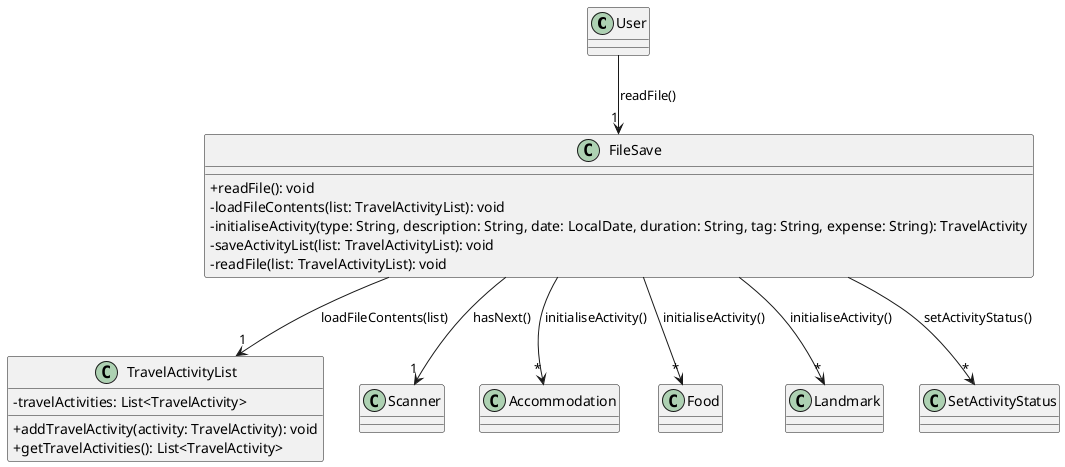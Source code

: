 @startuml
skinparam classAttributeIconSize 0
class User
class FileSave {
    + readFile(): void
    - loadFileContents(list: TravelActivityList): void
    - initialiseActivity(type: String, description: String, date: LocalDate, duration: String, tag: String, expense: String): TravelActivity
    - saveActivityList(list: TravelActivityList): void
    - readFile(list: TravelActivityList): void
}
class TravelActivityList {
    - travelActivities: List<TravelActivity>
    + addTravelActivity(activity: TravelActivity): void
    + getTravelActivities(): List<TravelActivity>
}
class Scanner
class Accommodation
class Food
class Landmark
class SetActivityStatus

User --> "1" FileSave: readFile()
FileSave --> "1" TravelActivityList: loadFileContents(list)
FileSave --> "1" Scanner: hasNext()
FileSave --> "*" Accommodation: initialiseActivity()
FileSave --> "*" Food: initialiseActivity()
FileSave --> "*" Landmark: initialiseActivity()
FileSave --> "*" SetActivityStatus: setActivityStatus()

@enduml